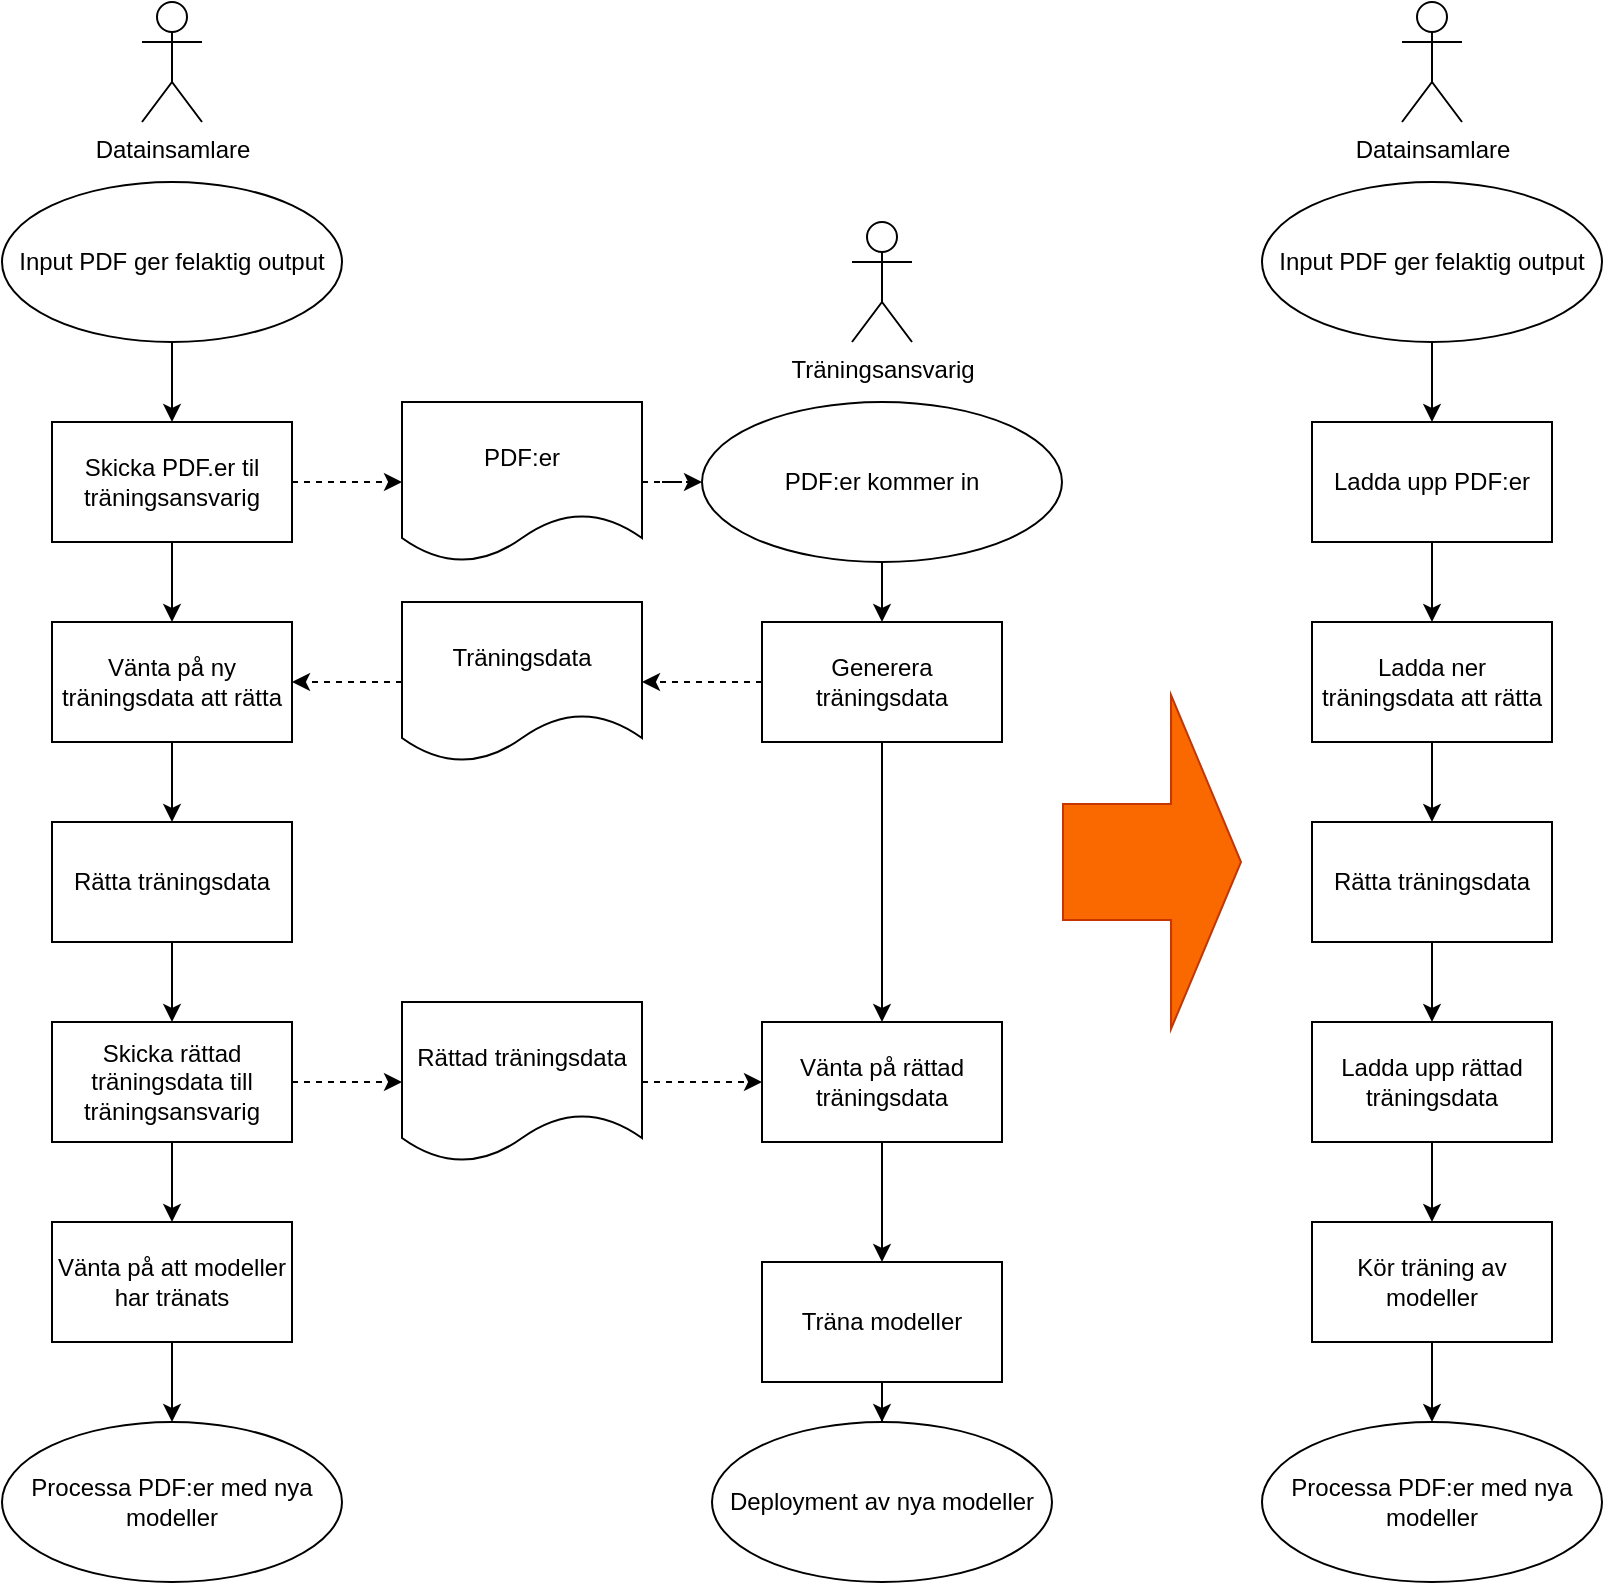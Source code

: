 <mxfile version="22.1.18" type="github">
  <diagram name="Page-1" id="c7558073-3199-34d8-9f00-42111426c3f3">
    <mxGraphModel dx="2074" dy="1095" grid="1" gridSize="10" guides="1" tooltips="1" connect="1" arrows="1" fold="1" page="1" pageScale="1" pageWidth="827" pageHeight="1169" background="none" math="0" shadow="0">
      <root>
        <mxCell id="0" />
        <mxCell id="1" parent="0" />
        <mxCell id="tK-wB-7DHDkloK3HSNFe-99" value="Input PDF ger felaktig output" style="ellipse;whiteSpace=wrap;html=1;" vertex="1" parent="1">
          <mxGeometry x="10" y="110" width="170" height="80" as="geometry" />
        </mxCell>
        <mxCell id="tK-wB-7DHDkloK3HSNFe-135" style="edgeStyle=orthogonalEdgeStyle;rounded=0;orthogonalLoop=1;jettySize=auto;html=1;dashed=1;" edge="1" parent="1" source="tK-wB-7DHDkloK3HSNFe-100" target="tK-wB-7DHDkloK3HSNFe-113">
          <mxGeometry relative="1" as="geometry" />
        </mxCell>
        <mxCell id="tK-wB-7DHDkloK3HSNFe-100" value="Skicka PDF.er til träningsansvarig" style="rounded=0;whiteSpace=wrap;html=1;" vertex="1" parent="1">
          <mxGeometry x="35" y="230" width="120" height="60" as="geometry" />
        </mxCell>
        <mxCell id="tK-wB-7DHDkloK3HSNFe-101" value="Vänta på ny träningsdata att rätta" style="rounded=0;whiteSpace=wrap;html=1;" vertex="1" parent="1">
          <mxGeometry x="35" y="330" width="120" height="60" as="geometry" />
        </mxCell>
        <mxCell id="tK-wB-7DHDkloK3HSNFe-102" value="Rätta träningsdata" style="rounded=0;whiteSpace=wrap;html=1;" vertex="1" parent="1">
          <mxGeometry x="35" y="430" width="120" height="60" as="geometry" />
        </mxCell>
        <mxCell id="tK-wB-7DHDkloK3HSNFe-139" style="edgeStyle=orthogonalEdgeStyle;rounded=0;orthogonalLoop=1;jettySize=auto;html=1;entryX=0;entryY=0.5;entryDx=0;entryDy=0;dashed=1;" edge="1" parent="1" source="tK-wB-7DHDkloK3HSNFe-103" target="tK-wB-7DHDkloK3HSNFe-118">
          <mxGeometry relative="1" as="geometry" />
        </mxCell>
        <mxCell id="tK-wB-7DHDkloK3HSNFe-103" value="Skicka rättad träningsdata till träningsansvarig" style="rounded=0;whiteSpace=wrap;html=1;" vertex="1" parent="1">
          <mxGeometry x="35" y="530" width="120" height="60" as="geometry" />
        </mxCell>
        <mxCell id="tK-wB-7DHDkloK3HSNFe-104" value="Vänta på att modeller har tränats" style="rounded=0;whiteSpace=wrap;html=1;" vertex="1" parent="1">
          <mxGeometry x="35" y="630" width="120" height="60" as="geometry" />
        </mxCell>
        <mxCell id="tK-wB-7DHDkloK3HSNFe-106" value="Processa PDF:er med nya modeller" style="ellipse;whiteSpace=wrap;html=1;" vertex="1" parent="1">
          <mxGeometry x="10" y="730" width="170" height="80" as="geometry" />
        </mxCell>
        <mxCell id="tK-wB-7DHDkloK3HSNFe-107" value="" style="endArrow=classic;html=1;rounded=0;exitX=0.5;exitY=1;exitDx=0;exitDy=0;entryX=0.5;entryY=0;entryDx=0;entryDy=0;" edge="1" parent="1" source="tK-wB-7DHDkloK3HSNFe-99" target="tK-wB-7DHDkloK3HSNFe-100">
          <mxGeometry width="50" height="50" relative="1" as="geometry">
            <mxPoint x="370" y="660" as="sourcePoint" />
            <mxPoint x="420" y="610" as="targetPoint" />
          </mxGeometry>
        </mxCell>
        <mxCell id="tK-wB-7DHDkloK3HSNFe-108" value="" style="endArrow=classic;html=1;rounded=0;exitX=0.5;exitY=1;exitDx=0;exitDy=0;entryX=0.5;entryY=0;entryDx=0;entryDy=0;" edge="1" parent="1" source="tK-wB-7DHDkloK3HSNFe-100" target="tK-wB-7DHDkloK3HSNFe-101">
          <mxGeometry width="50" height="50" relative="1" as="geometry">
            <mxPoint x="370" y="660" as="sourcePoint" />
            <mxPoint x="420" y="610" as="targetPoint" />
          </mxGeometry>
        </mxCell>
        <mxCell id="tK-wB-7DHDkloK3HSNFe-109" value="" style="endArrow=classic;html=1;rounded=0;exitX=0.5;exitY=1;exitDx=0;exitDy=0;entryX=0.5;entryY=0;entryDx=0;entryDy=0;" edge="1" parent="1" source="tK-wB-7DHDkloK3HSNFe-101" target="tK-wB-7DHDkloK3HSNFe-102">
          <mxGeometry width="50" height="50" relative="1" as="geometry">
            <mxPoint x="370" y="660" as="sourcePoint" />
            <mxPoint x="420" y="610" as="targetPoint" />
          </mxGeometry>
        </mxCell>
        <mxCell id="tK-wB-7DHDkloK3HSNFe-110" value="" style="endArrow=classic;html=1;rounded=0;exitX=0.5;exitY=1;exitDx=0;exitDy=0;" edge="1" parent="1" source="tK-wB-7DHDkloK3HSNFe-102" target="tK-wB-7DHDkloK3HSNFe-103">
          <mxGeometry width="50" height="50" relative="1" as="geometry">
            <mxPoint x="370" y="660" as="sourcePoint" />
            <mxPoint x="420" y="610" as="targetPoint" />
          </mxGeometry>
        </mxCell>
        <mxCell id="tK-wB-7DHDkloK3HSNFe-111" value="" style="endArrow=classic;html=1;rounded=0;exitX=0.5;exitY=1;exitDx=0;exitDy=0;entryX=0.5;entryY=0;entryDx=0;entryDy=0;" edge="1" parent="1" source="tK-wB-7DHDkloK3HSNFe-103" target="tK-wB-7DHDkloK3HSNFe-104">
          <mxGeometry width="50" height="50" relative="1" as="geometry">
            <mxPoint x="370" y="660" as="sourcePoint" />
            <mxPoint x="420" y="610" as="targetPoint" />
          </mxGeometry>
        </mxCell>
        <mxCell id="tK-wB-7DHDkloK3HSNFe-112" value="" style="endArrow=classic;html=1;rounded=0;exitX=0.5;exitY=1;exitDx=0;exitDy=0;entryX=0.5;entryY=0;entryDx=0;entryDy=0;" edge="1" parent="1" source="tK-wB-7DHDkloK3HSNFe-104" target="tK-wB-7DHDkloK3HSNFe-106">
          <mxGeometry width="50" height="50" relative="1" as="geometry">
            <mxPoint x="370" y="660" as="sourcePoint" />
            <mxPoint x="420" y="610" as="targetPoint" />
          </mxGeometry>
        </mxCell>
        <mxCell id="tK-wB-7DHDkloK3HSNFe-136" style="edgeStyle=orthogonalEdgeStyle;rounded=0;orthogonalLoop=1;jettySize=auto;html=1;entryX=0;entryY=0.5;entryDx=0;entryDy=0;dashed=1;" edge="1" parent="1" source="tK-wB-7DHDkloK3HSNFe-113" target="tK-wB-7DHDkloK3HSNFe-114">
          <mxGeometry relative="1" as="geometry" />
        </mxCell>
        <mxCell id="tK-wB-7DHDkloK3HSNFe-113" value="PDF:er" style="shape=document;whiteSpace=wrap;html=1;boundedLbl=1;" vertex="1" parent="1">
          <mxGeometry x="210" y="220" width="120" height="80" as="geometry" />
        </mxCell>
        <mxCell id="tK-wB-7DHDkloK3HSNFe-126" style="edgeStyle=orthogonalEdgeStyle;rounded=0;orthogonalLoop=1;jettySize=auto;html=1;" edge="1" parent="1" source="tK-wB-7DHDkloK3HSNFe-114" target="tK-wB-7DHDkloK3HSNFe-115">
          <mxGeometry relative="1" as="geometry" />
        </mxCell>
        <mxCell id="tK-wB-7DHDkloK3HSNFe-114" value="PDF:er kommer in" style="ellipse;whiteSpace=wrap;html=1;" vertex="1" parent="1">
          <mxGeometry x="360" y="220" width="180" height="80" as="geometry" />
        </mxCell>
        <mxCell id="tK-wB-7DHDkloK3HSNFe-129" style="edgeStyle=orthogonalEdgeStyle;rounded=0;orthogonalLoop=1;jettySize=auto;html=1;" edge="1" parent="1" source="tK-wB-7DHDkloK3HSNFe-115" target="tK-wB-7DHDkloK3HSNFe-128">
          <mxGeometry relative="1" as="geometry" />
        </mxCell>
        <mxCell id="tK-wB-7DHDkloK3HSNFe-137" style="edgeStyle=orthogonalEdgeStyle;rounded=0;orthogonalLoop=1;jettySize=auto;html=1;dashed=1;" edge="1" parent="1" source="tK-wB-7DHDkloK3HSNFe-115" target="tK-wB-7DHDkloK3HSNFe-117">
          <mxGeometry relative="1" as="geometry" />
        </mxCell>
        <mxCell id="tK-wB-7DHDkloK3HSNFe-115" value="Generera träningsdata" style="rounded=0;whiteSpace=wrap;html=1;" vertex="1" parent="1">
          <mxGeometry x="390" y="330" width="120" height="60" as="geometry" />
        </mxCell>
        <mxCell id="tK-wB-7DHDkloK3HSNFe-138" style="edgeStyle=orthogonalEdgeStyle;rounded=0;orthogonalLoop=1;jettySize=auto;html=1;entryX=1;entryY=0.5;entryDx=0;entryDy=0;dashed=1;" edge="1" parent="1" source="tK-wB-7DHDkloK3HSNFe-117" target="tK-wB-7DHDkloK3HSNFe-101">
          <mxGeometry relative="1" as="geometry" />
        </mxCell>
        <mxCell id="tK-wB-7DHDkloK3HSNFe-117" value="Träningsdata" style="shape=document;whiteSpace=wrap;html=1;boundedLbl=1;" vertex="1" parent="1">
          <mxGeometry x="210" y="320" width="120" height="80" as="geometry" />
        </mxCell>
        <mxCell id="tK-wB-7DHDkloK3HSNFe-140" style="edgeStyle=orthogonalEdgeStyle;rounded=0;orthogonalLoop=1;jettySize=auto;html=1;entryX=0;entryY=0.5;entryDx=0;entryDy=0;dashed=1;" edge="1" parent="1" source="tK-wB-7DHDkloK3HSNFe-118" target="tK-wB-7DHDkloK3HSNFe-128">
          <mxGeometry relative="1" as="geometry" />
        </mxCell>
        <mxCell id="tK-wB-7DHDkloK3HSNFe-118" value="Rättad träningsdata" style="shape=document;whiteSpace=wrap;html=1;boundedLbl=1;" vertex="1" parent="1">
          <mxGeometry x="210" y="520" width="120" height="80" as="geometry" />
        </mxCell>
        <mxCell id="tK-wB-7DHDkloK3HSNFe-131" style="edgeStyle=orthogonalEdgeStyle;rounded=0;orthogonalLoop=1;jettySize=auto;html=1;" edge="1" parent="1" source="tK-wB-7DHDkloK3HSNFe-119" target="tK-wB-7DHDkloK3HSNFe-121">
          <mxGeometry relative="1" as="geometry" />
        </mxCell>
        <mxCell id="tK-wB-7DHDkloK3HSNFe-119" value="Träna modeller" style="rounded=0;whiteSpace=wrap;html=1;" vertex="1" parent="1">
          <mxGeometry x="390" y="650" width="120" height="60" as="geometry" />
        </mxCell>
        <mxCell id="tK-wB-7DHDkloK3HSNFe-121" value="Deployment av nya modeller" style="ellipse;whiteSpace=wrap;html=1;" vertex="1" parent="1">
          <mxGeometry x="365" y="730" width="170" height="80" as="geometry" />
        </mxCell>
        <mxCell id="tK-wB-7DHDkloK3HSNFe-130" style="edgeStyle=orthogonalEdgeStyle;rounded=0;orthogonalLoop=1;jettySize=auto;html=1;" edge="1" parent="1" source="tK-wB-7DHDkloK3HSNFe-128" target="tK-wB-7DHDkloK3HSNFe-119">
          <mxGeometry relative="1" as="geometry" />
        </mxCell>
        <mxCell id="tK-wB-7DHDkloK3HSNFe-128" value="Vänta på rättad träningsdata" style="rounded=0;whiteSpace=wrap;html=1;" vertex="1" parent="1">
          <mxGeometry x="390" y="530" width="120" height="60" as="geometry" />
        </mxCell>
        <mxCell id="tK-wB-7DHDkloK3HSNFe-142" value="Datainsamlare" style="shape=umlActor;verticalLabelPosition=bottom;verticalAlign=top;html=1;outlineConnect=0;" vertex="1" parent="1">
          <mxGeometry x="80" y="20" width="30" height="60" as="geometry" />
        </mxCell>
        <mxCell id="tK-wB-7DHDkloK3HSNFe-145" value="Träningsansvarig&lt;br&gt;" style="shape=umlActor;verticalLabelPosition=bottom;verticalAlign=top;html=1;outlineConnect=0;" vertex="1" parent="1">
          <mxGeometry x="435" y="130" width="30" height="60" as="geometry" />
        </mxCell>
        <mxCell id="tK-wB-7DHDkloK3HSNFe-156" value="Input PDF ger felaktig output" style="ellipse;whiteSpace=wrap;html=1;" vertex="1" parent="1">
          <mxGeometry x="640" y="110" width="170" height="80" as="geometry" />
        </mxCell>
        <mxCell id="tK-wB-7DHDkloK3HSNFe-157" value="Ladda upp PDF:er" style="rounded=0;whiteSpace=wrap;html=1;" vertex="1" parent="1">
          <mxGeometry x="665" y="230" width="120" height="60" as="geometry" />
        </mxCell>
        <mxCell id="tK-wB-7DHDkloK3HSNFe-158" value="Ladda ner träningsdata att rätta" style="rounded=0;whiteSpace=wrap;html=1;" vertex="1" parent="1">
          <mxGeometry x="665" y="330" width="120" height="60" as="geometry" />
        </mxCell>
        <mxCell id="tK-wB-7DHDkloK3HSNFe-159" value="Rätta träningsdata" style="rounded=0;whiteSpace=wrap;html=1;" vertex="1" parent="1">
          <mxGeometry x="665" y="430" width="120" height="60" as="geometry" />
        </mxCell>
        <mxCell id="tK-wB-7DHDkloK3HSNFe-160" value="Ladda upp rättad träningsdata" style="rounded=0;whiteSpace=wrap;html=1;" vertex="1" parent="1">
          <mxGeometry x="665" y="530" width="120" height="60" as="geometry" />
        </mxCell>
        <mxCell id="tK-wB-7DHDkloK3HSNFe-161" value="Kör träning av modeller" style="rounded=0;whiteSpace=wrap;html=1;" vertex="1" parent="1">
          <mxGeometry x="665" y="630" width="120" height="60" as="geometry" />
        </mxCell>
        <mxCell id="tK-wB-7DHDkloK3HSNFe-162" value="Processa PDF:er med nya modeller" style="ellipse;whiteSpace=wrap;html=1;" vertex="1" parent="1">
          <mxGeometry x="640" y="730" width="170" height="80" as="geometry" />
        </mxCell>
        <mxCell id="tK-wB-7DHDkloK3HSNFe-163" value="" style="endArrow=classic;html=1;rounded=0;exitX=0.5;exitY=1;exitDx=0;exitDy=0;entryX=0.5;entryY=0;entryDx=0;entryDy=0;" edge="1" parent="1" source="tK-wB-7DHDkloK3HSNFe-156" target="tK-wB-7DHDkloK3HSNFe-157">
          <mxGeometry width="50" height="50" relative="1" as="geometry">
            <mxPoint x="1000" y="660" as="sourcePoint" />
            <mxPoint x="1050" y="610" as="targetPoint" />
          </mxGeometry>
        </mxCell>
        <mxCell id="tK-wB-7DHDkloK3HSNFe-164" value="" style="endArrow=classic;html=1;rounded=0;exitX=0.5;exitY=1;exitDx=0;exitDy=0;entryX=0.5;entryY=0;entryDx=0;entryDy=0;" edge="1" parent="1" source="tK-wB-7DHDkloK3HSNFe-157" target="tK-wB-7DHDkloK3HSNFe-158">
          <mxGeometry width="50" height="50" relative="1" as="geometry">
            <mxPoint x="1000" y="660" as="sourcePoint" />
            <mxPoint x="1050" y="610" as="targetPoint" />
          </mxGeometry>
        </mxCell>
        <mxCell id="tK-wB-7DHDkloK3HSNFe-165" value="" style="endArrow=classic;html=1;rounded=0;exitX=0.5;exitY=1;exitDx=0;exitDy=0;entryX=0.5;entryY=0;entryDx=0;entryDy=0;" edge="1" parent="1" source="tK-wB-7DHDkloK3HSNFe-158" target="tK-wB-7DHDkloK3HSNFe-159">
          <mxGeometry width="50" height="50" relative="1" as="geometry">
            <mxPoint x="1000" y="660" as="sourcePoint" />
            <mxPoint x="1050" y="610" as="targetPoint" />
          </mxGeometry>
        </mxCell>
        <mxCell id="tK-wB-7DHDkloK3HSNFe-166" value="" style="endArrow=classic;html=1;rounded=0;exitX=0.5;exitY=1;exitDx=0;exitDy=0;" edge="1" parent="1" source="tK-wB-7DHDkloK3HSNFe-159" target="tK-wB-7DHDkloK3HSNFe-160">
          <mxGeometry width="50" height="50" relative="1" as="geometry">
            <mxPoint x="1000" y="660" as="sourcePoint" />
            <mxPoint x="1050" y="610" as="targetPoint" />
          </mxGeometry>
        </mxCell>
        <mxCell id="tK-wB-7DHDkloK3HSNFe-167" value="" style="endArrow=classic;html=1;rounded=0;exitX=0.5;exitY=1;exitDx=0;exitDy=0;entryX=0.5;entryY=0;entryDx=0;entryDy=0;" edge="1" parent="1" source="tK-wB-7DHDkloK3HSNFe-160" target="tK-wB-7DHDkloK3HSNFe-161">
          <mxGeometry width="50" height="50" relative="1" as="geometry">
            <mxPoint x="1000" y="660" as="sourcePoint" />
            <mxPoint x="1050" y="610" as="targetPoint" />
          </mxGeometry>
        </mxCell>
        <mxCell id="tK-wB-7DHDkloK3HSNFe-168" value="" style="endArrow=classic;html=1;rounded=0;exitX=0.5;exitY=1;exitDx=0;exitDy=0;entryX=0.5;entryY=0;entryDx=0;entryDy=0;" edge="1" parent="1" source="tK-wB-7DHDkloK3HSNFe-161" target="tK-wB-7DHDkloK3HSNFe-162">
          <mxGeometry width="50" height="50" relative="1" as="geometry">
            <mxPoint x="1000" y="660" as="sourcePoint" />
            <mxPoint x="1050" y="610" as="targetPoint" />
          </mxGeometry>
        </mxCell>
        <mxCell id="tK-wB-7DHDkloK3HSNFe-169" value="Datainsamlare" style="shape=umlActor;verticalLabelPosition=bottom;verticalAlign=top;html=1;outlineConnect=0;" vertex="1" parent="1">
          <mxGeometry x="710" y="20" width="30" height="60" as="geometry" />
        </mxCell>
        <mxCell id="tK-wB-7DHDkloK3HSNFe-171" value="" style="shape=flexArrow;endArrow=classic;html=1;rounded=0;endWidth=108;endSize=11.33;width=58;fillColor=#fa6800;strokeColor=#C73500;" edge="1" parent="1">
          <mxGeometry width="50" height="50" relative="1" as="geometry">
            <mxPoint x="540" y="450" as="sourcePoint" />
            <mxPoint x="630" y="450" as="targetPoint" />
          </mxGeometry>
        </mxCell>
      </root>
    </mxGraphModel>
  </diagram>
</mxfile>
